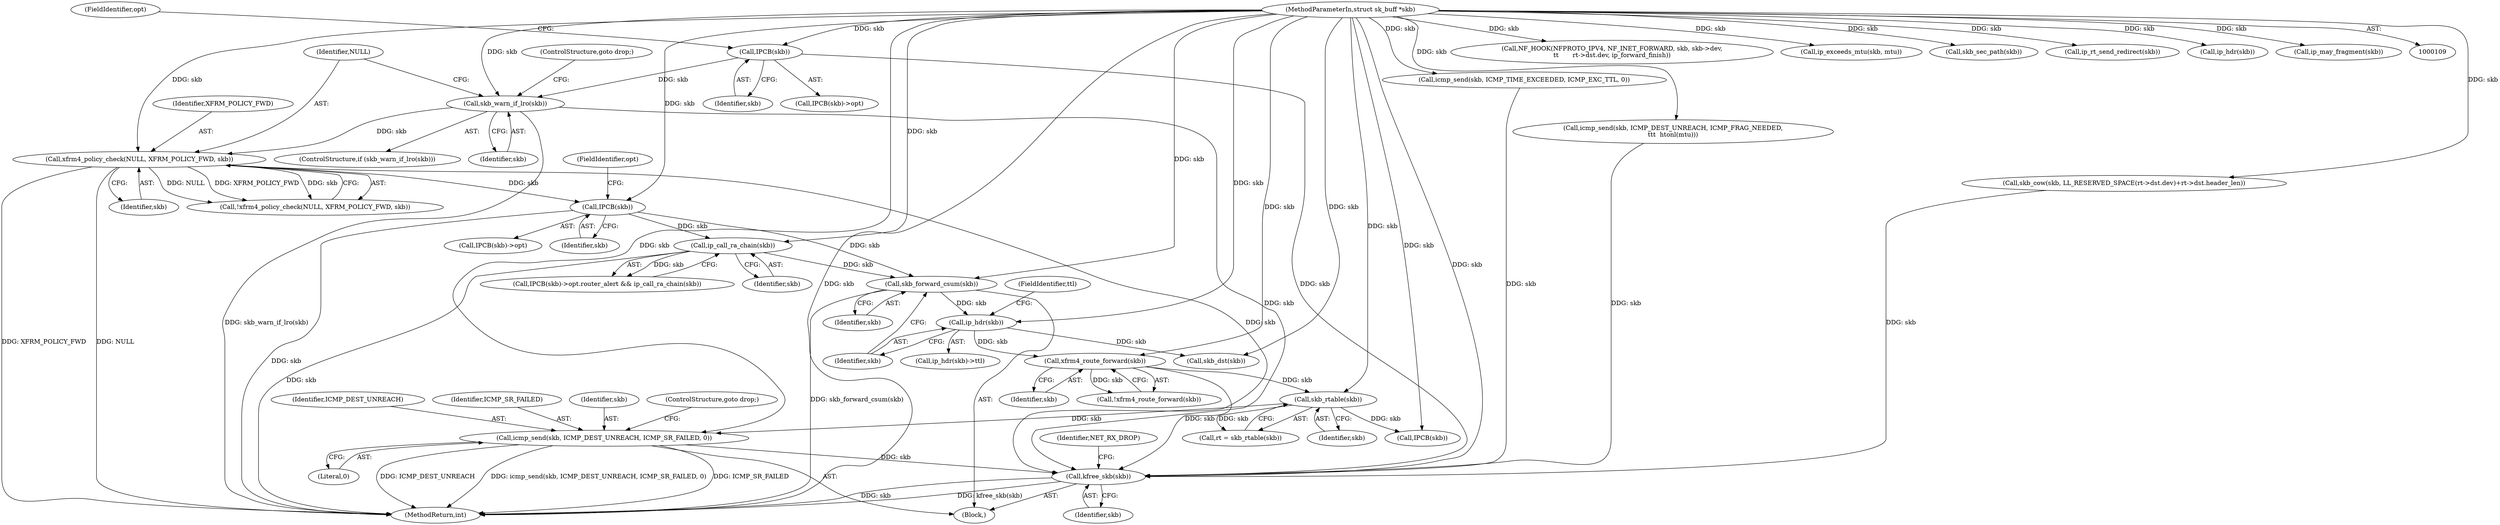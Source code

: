 digraph "0_linux_df4d92549f23e1c037e83323aff58a21b3de7fe0@API" {
"1000281" [label="(Call,icmp_send(skb, ICMP_DEST_UNREACH, ICMP_SR_FAILED, 0))"];
"1000170" [label="(Call,skb_rtable(skb))"];
"1000165" [label="(Call,xfrm4_route_forward(skb))"];
"1000158" [label="(Call,ip_hdr(skb))"];
"1000153" [label="(Call,skb_forward_csum(skb))"];
"1000149" [label="(Call,ip_call_ra_chain(skb))"];
"1000145" [label="(Call,IPCB(skb))"];
"1000136" [label="(Call,xfrm4_policy_check(NULL, XFRM_POLICY_FWD, skb))"];
"1000131" [label="(Call,skb_warn_if_lro(skb))"];
"1000120" [label="(Call,IPCB(skb))"];
"1000110" [label="(MethodParameterIn,struct sk_buff *skb)"];
"1000301" [label="(Call,kfree_skb(skb))"];
"1000142" [label="(Call,IPCB(skb)->opt.router_alert && ip_call_ra_chain(skb))"];
"1000291" [label="(Call,skb_dst(skb))"];
"1000183" [label="(Call,IPCB(skb))"];
"1000267" [label="(Call,NF_HOOK(NFPROTO_IPV4, NF_INET_FORWARD, skb, skb->dev,\n\t\t       rt->dst.dev, ip_forward_finish))"];
"1000170" [label="(Call,skb_rtable(skb))"];
"1000149" [label="(Call,ip_call_ra_chain(skb))"];
"1000139" [label="(Identifier,skb)"];
"1000111" [label="(Block,)"];
"1000158" [label="(Call,ip_hdr(skb))"];
"1000130" [label="(ControlStructure,if (skb_warn_if_lro(skb)))"];
"1000119" [label="(Call,IPCB(skb)->opt)"];
"1000200" [label="(Call,ip_exceeds_mtu(skb, mtu))"];
"1000254" [label="(Call,skb_sec_path(skb))"];
"1000165" [label="(Call,xfrm4_route_forward(skb))"];
"1000282" [label="(Identifier,skb)"];
"1000295" [label="(Call,icmp_send(skb, ICMP_TIME_EXCEEDED, ICMP_EXC_TTL, 0))"];
"1000286" [label="(ControlStructure,goto drop;)"];
"1000160" [label="(FieldIdentifier,ttl)"];
"1000212" [label="(Call,icmp_send(skb, ICMP_DEST_UNREACH, ICMP_FRAG_NEEDED,\n\t\t\t  htonl(mtu)))"];
"1000159" [label="(Identifier,skb)"];
"1000132" [label="(Identifier,skb)"];
"1000120" [label="(Call,IPCB(skb))"];
"1000283" [label="(Identifier,ICMP_DEST_UNREACH)"];
"1000157" [label="(Call,ip_hdr(skb)->ttl)"];
"1000281" [label="(Call,icmp_send(skb, ICMP_DEST_UNREACH, ICMP_SR_FAILED, 0))"];
"1000171" [label="(Identifier,skb)"];
"1000122" [label="(FieldIdentifier,opt)"];
"1000256" [label="(Call,ip_rt_send_redirect(skb))"];
"1000144" [label="(Call,IPCB(skb)->opt)"];
"1000237" [label="(Call,ip_hdr(skb))"];
"1000220" [label="(Call,skb_cow(skb, LL_RESERVED_SPACE(rt->dst.dev)+rt->dst.header_len))"];
"1000147" [label="(FieldIdentifier,opt)"];
"1000110" [label="(MethodParameterIn,struct sk_buff *skb)"];
"1000301" [label="(Call,kfree_skb(skb))"];
"1000150" [label="(Identifier,skb)"];
"1000168" [label="(Call,rt = skb_rtable(skb))"];
"1000166" [label="(Identifier,skb)"];
"1000284" [label="(Identifier,ICMP_SR_FAILED)"];
"1000135" [label="(Call,!xfrm4_policy_check(NULL, XFRM_POLICY_FWD, skb))"];
"1000136" [label="(Call,xfrm4_policy_check(NULL, XFRM_POLICY_FWD, skb))"];
"1000198" [label="(Call,ip_may_fragment(skb))"];
"1000302" [label="(Identifier,skb)"];
"1000133" [label="(ControlStructure,goto drop;)"];
"1000304" [label="(Identifier,NET_RX_DROP)"];
"1000138" [label="(Identifier,XFRM_POLICY_FWD)"];
"1000285" [label="(Literal,0)"];
"1000164" [label="(Call,!xfrm4_route_forward(skb))"];
"1000154" [label="(Identifier,skb)"];
"1000131" [label="(Call,skb_warn_if_lro(skb))"];
"1000121" [label="(Identifier,skb)"];
"1000137" [label="(Identifier,NULL)"];
"1000146" [label="(Identifier,skb)"];
"1000153" [label="(Call,skb_forward_csum(skb))"];
"1000305" [label="(MethodReturn,int)"];
"1000145" [label="(Call,IPCB(skb))"];
"1000281" -> "1000111"  [label="AST: "];
"1000281" -> "1000285"  [label="CFG: "];
"1000282" -> "1000281"  [label="AST: "];
"1000283" -> "1000281"  [label="AST: "];
"1000284" -> "1000281"  [label="AST: "];
"1000285" -> "1000281"  [label="AST: "];
"1000286" -> "1000281"  [label="CFG: "];
"1000281" -> "1000305"  [label="DDG: ICMP_SR_FAILED"];
"1000281" -> "1000305"  [label="DDG: icmp_send(skb, ICMP_DEST_UNREACH, ICMP_SR_FAILED, 0)"];
"1000281" -> "1000305"  [label="DDG: ICMP_DEST_UNREACH"];
"1000170" -> "1000281"  [label="DDG: skb"];
"1000110" -> "1000281"  [label="DDG: skb"];
"1000281" -> "1000301"  [label="DDG: skb"];
"1000170" -> "1000168"  [label="AST: "];
"1000170" -> "1000171"  [label="CFG: "];
"1000171" -> "1000170"  [label="AST: "];
"1000168" -> "1000170"  [label="CFG: "];
"1000170" -> "1000168"  [label="DDG: skb"];
"1000165" -> "1000170"  [label="DDG: skb"];
"1000110" -> "1000170"  [label="DDG: skb"];
"1000170" -> "1000183"  [label="DDG: skb"];
"1000165" -> "1000164"  [label="AST: "];
"1000165" -> "1000166"  [label="CFG: "];
"1000166" -> "1000165"  [label="AST: "];
"1000164" -> "1000165"  [label="CFG: "];
"1000165" -> "1000164"  [label="DDG: skb"];
"1000158" -> "1000165"  [label="DDG: skb"];
"1000110" -> "1000165"  [label="DDG: skb"];
"1000165" -> "1000301"  [label="DDG: skb"];
"1000158" -> "1000157"  [label="AST: "];
"1000158" -> "1000159"  [label="CFG: "];
"1000159" -> "1000158"  [label="AST: "];
"1000160" -> "1000158"  [label="CFG: "];
"1000153" -> "1000158"  [label="DDG: skb"];
"1000110" -> "1000158"  [label="DDG: skb"];
"1000158" -> "1000291"  [label="DDG: skb"];
"1000153" -> "1000111"  [label="AST: "];
"1000153" -> "1000154"  [label="CFG: "];
"1000154" -> "1000153"  [label="AST: "];
"1000159" -> "1000153"  [label="CFG: "];
"1000153" -> "1000305"  [label="DDG: skb_forward_csum(skb)"];
"1000149" -> "1000153"  [label="DDG: skb"];
"1000145" -> "1000153"  [label="DDG: skb"];
"1000110" -> "1000153"  [label="DDG: skb"];
"1000149" -> "1000142"  [label="AST: "];
"1000149" -> "1000150"  [label="CFG: "];
"1000150" -> "1000149"  [label="AST: "];
"1000142" -> "1000149"  [label="CFG: "];
"1000149" -> "1000305"  [label="DDG: skb"];
"1000149" -> "1000142"  [label="DDG: skb"];
"1000145" -> "1000149"  [label="DDG: skb"];
"1000110" -> "1000149"  [label="DDG: skb"];
"1000145" -> "1000144"  [label="AST: "];
"1000145" -> "1000146"  [label="CFG: "];
"1000146" -> "1000145"  [label="AST: "];
"1000147" -> "1000145"  [label="CFG: "];
"1000145" -> "1000305"  [label="DDG: skb"];
"1000136" -> "1000145"  [label="DDG: skb"];
"1000110" -> "1000145"  [label="DDG: skb"];
"1000136" -> "1000135"  [label="AST: "];
"1000136" -> "1000139"  [label="CFG: "];
"1000137" -> "1000136"  [label="AST: "];
"1000138" -> "1000136"  [label="AST: "];
"1000139" -> "1000136"  [label="AST: "];
"1000135" -> "1000136"  [label="CFG: "];
"1000136" -> "1000305"  [label="DDG: XFRM_POLICY_FWD"];
"1000136" -> "1000305"  [label="DDG: NULL"];
"1000136" -> "1000135"  [label="DDG: NULL"];
"1000136" -> "1000135"  [label="DDG: XFRM_POLICY_FWD"];
"1000136" -> "1000135"  [label="DDG: skb"];
"1000131" -> "1000136"  [label="DDG: skb"];
"1000110" -> "1000136"  [label="DDG: skb"];
"1000136" -> "1000301"  [label="DDG: skb"];
"1000131" -> "1000130"  [label="AST: "];
"1000131" -> "1000132"  [label="CFG: "];
"1000132" -> "1000131"  [label="AST: "];
"1000133" -> "1000131"  [label="CFG: "];
"1000137" -> "1000131"  [label="CFG: "];
"1000131" -> "1000305"  [label="DDG: skb_warn_if_lro(skb)"];
"1000120" -> "1000131"  [label="DDG: skb"];
"1000110" -> "1000131"  [label="DDG: skb"];
"1000131" -> "1000301"  [label="DDG: skb"];
"1000120" -> "1000119"  [label="AST: "];
"1000120" -> "1000121"  [label="CFG: "];
"1000121" -> "1000120"  [label="AST: "];
"1000122" -> "1000120"  [label="CFG: "];
"1000110" -> "1000120"  [label="DDG: skb"];
"1000120" -> "1000301"  [label="DDG: skb"];
"1000110" -> "1000109"  [label="AST: "];
"1000110" -> "1000305"  [label="DDG: skb"];
"1000110" -> "1000183"  [label="DDG: skb"];
"1000110" -> "1000198"  [label="DDG: skb"];
"1000110" -> "1000200"  [label="DDG: skb"];
"1000110" -> "1000212"  [label="DDG: skb"];
"1000110" -> "1000220"  [label="DDG: skb"];
"1000110" -> "1000237"  [label="DDG: skb"];
"1000110" -> "1000254"  [label="DDG: skb"];
"1000110" -> "1000256"  [label="DDG: skb"];
"1000110" -> "1000267"  [label="DDG: skb"];
"1000110" -> "1000291"  [label="DDG: skb"];
"1000110" -> "1000295"  [label="DDG: skb"];
"1000110" -> "1000301"  [label="DDG: skb"];
"1000301" -> "1000111"  [label="AST: "];
"1000301" -> "1000302"  [label="CFG: "];
"1000302" -> "1000301"  [label="AST: "];
"1000304" -> "1000301"  [label="CFG: "];
"1000301" -> "1000305"  [label="DDG: kfree_skb(skb)"];
"1000301" -> "1000305"  [label="DDG: skb"];
"1000220" -> "1000301"  [label="DDG: skb"];
"1000295" -> "1000301"  [label="DDG: skb"];
"1000212" -> "1000301"  [label="DDG: skb"];
}
